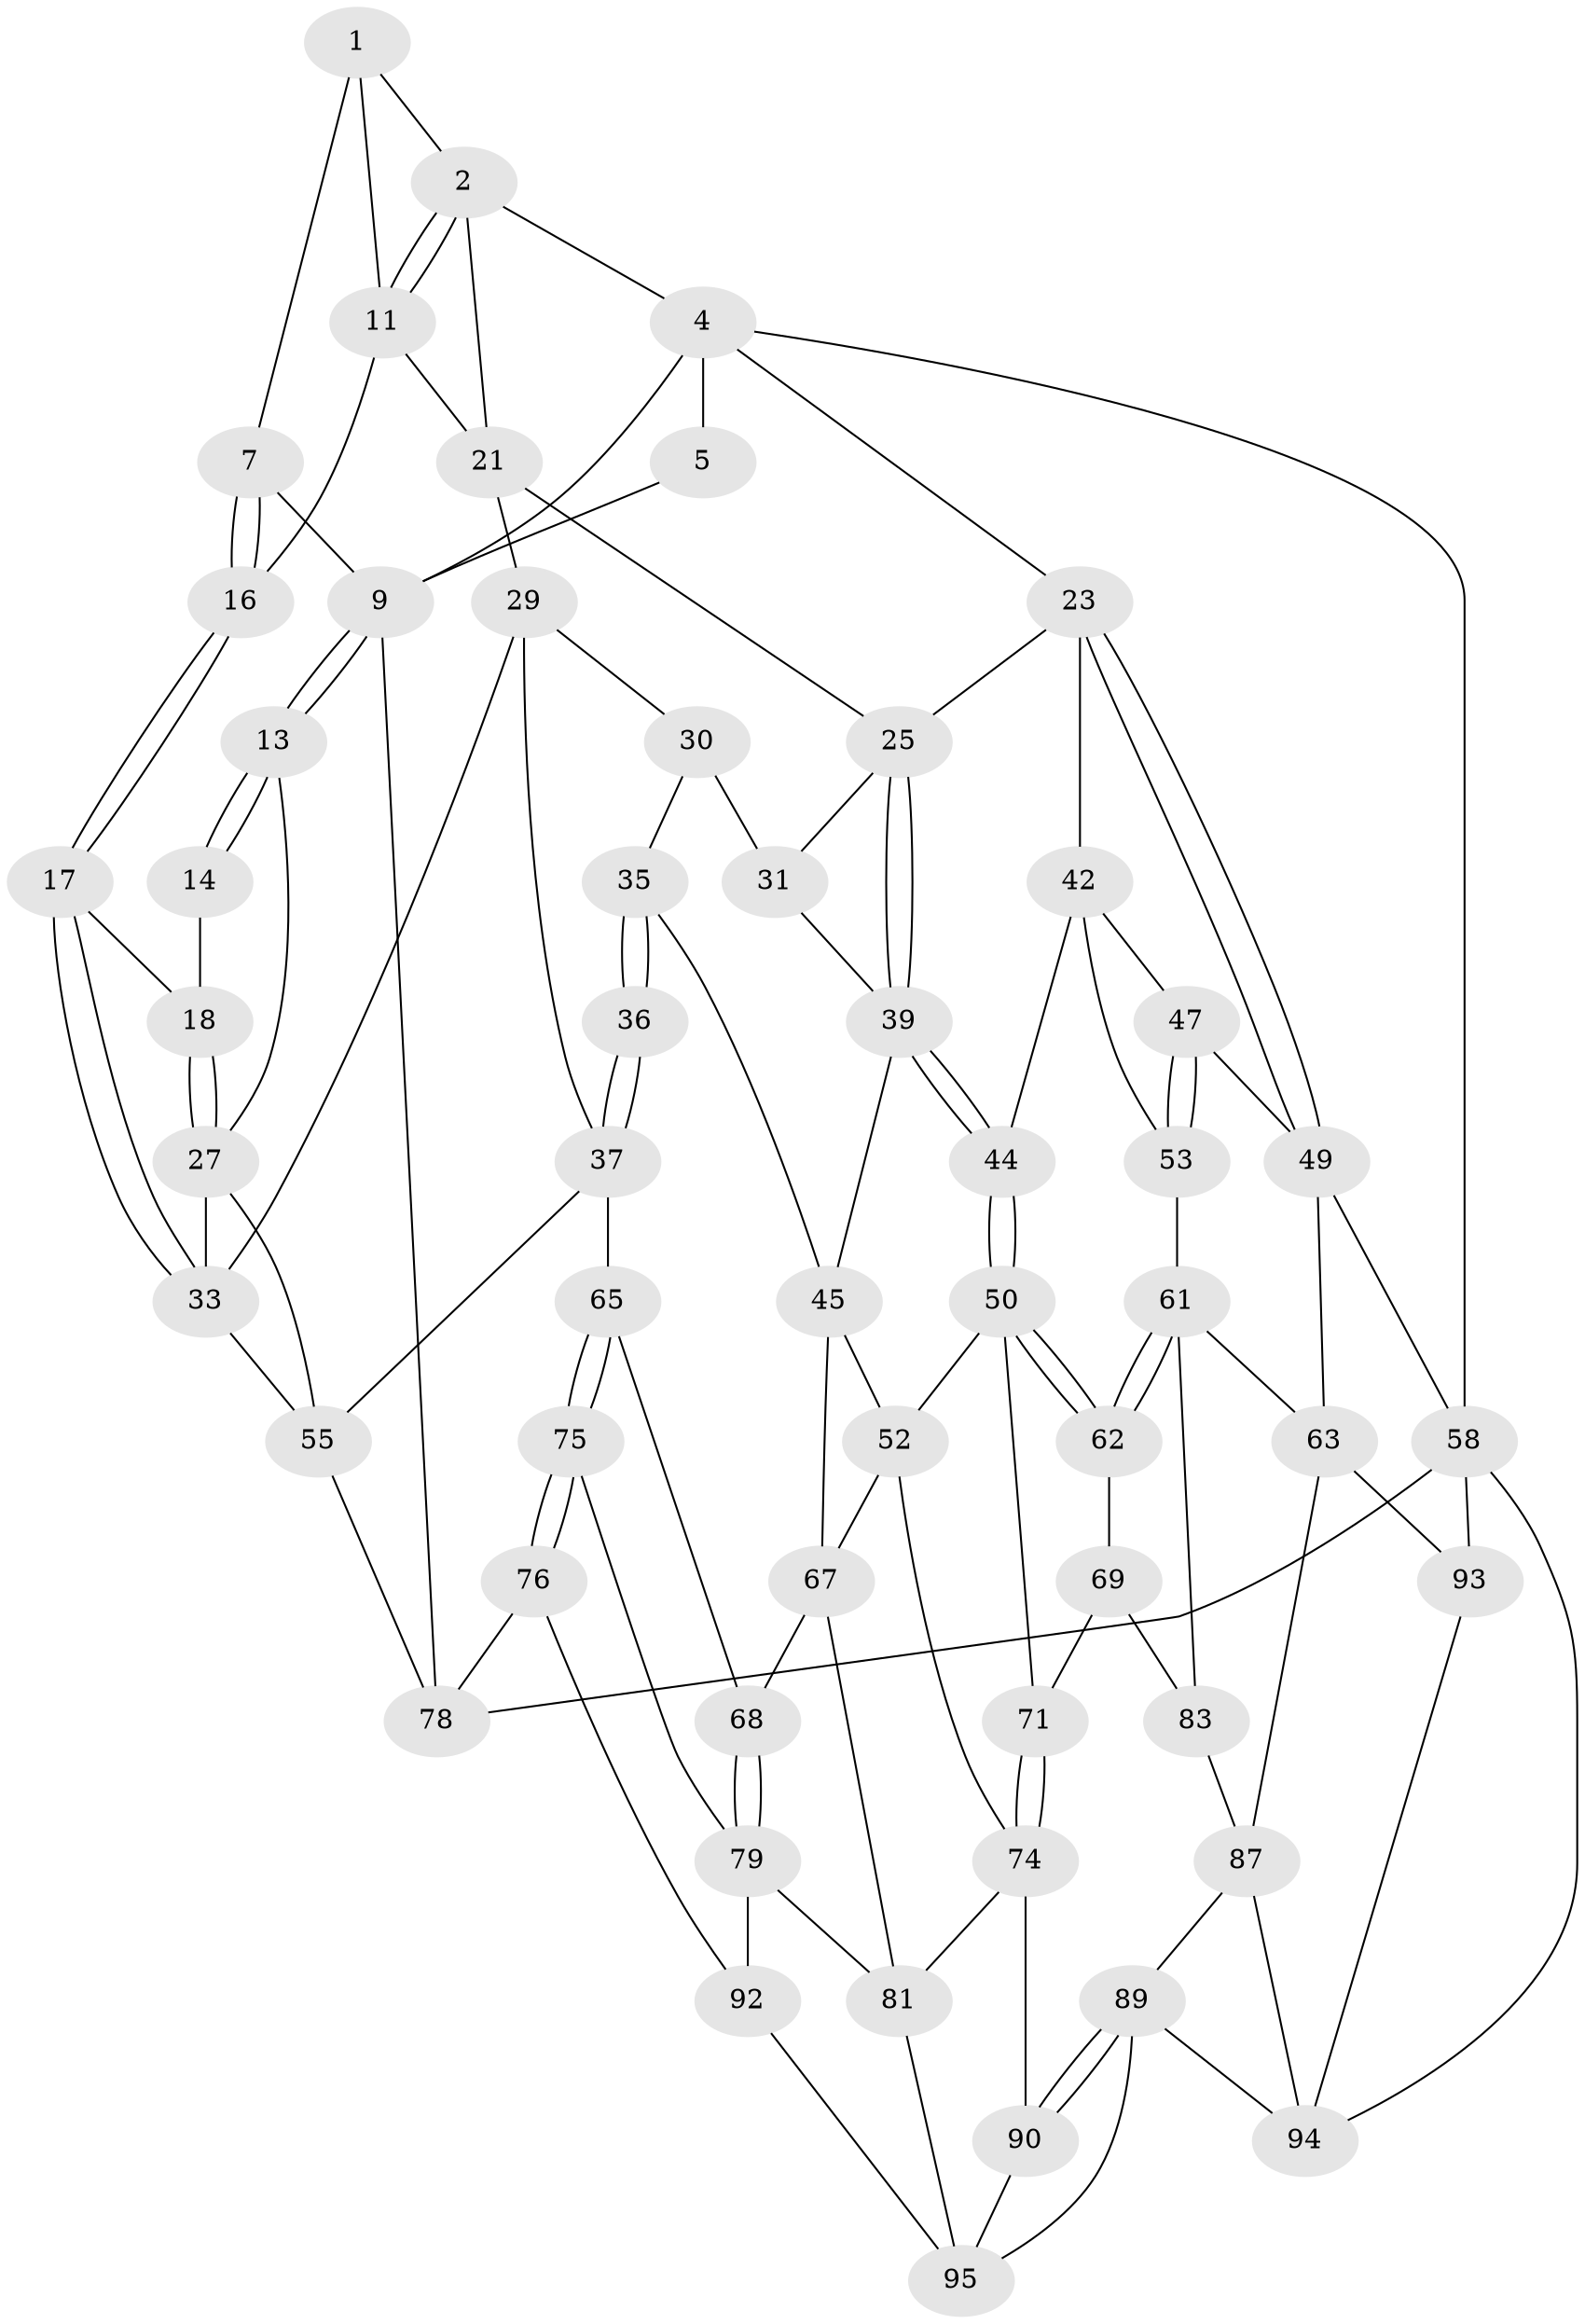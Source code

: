 // original degree distribution, {3: 0.04081632653061224, 4: 0.24489795918367346, 5: 0.4489795918367347, 6: 0.2653061224489796}
// Generated by graph-tools (version 1.1) at 2025/42/03/06/25 10:42:28]
// undirected, 56 vertices, 120 edges
graph export_dot {
graph [start="1"]
  node [color=gray90,style=filled];
  1 [pos="+0.2146801958760515+0",super="+6"];
  2 [pos="+0.33011831180396867+0.05455731848612822",super="+3"];
  4 [pos="+0.7573896558706755+0",super="+20"];
  5 [pos="+0.20198105427803675+0"];
  7 [pos="+0.13850070265975123+0.10224897072898083",super="+8"];
  9 [pos="+0+0",super="+10"];
  11 [pos="+0.34887155206729803+0.19308702767829355",super="+12"];
  13 [pos="+0+0.17778250682275373"];
  14 [pos="+0+0.18112632184910246",super="+15"];
  16 [pos="+0.1815914562943486+0.23738537660155254"];
  17 [pos="+0.15477362399367764+0.26763394903991217"];
  18 [pos="+0.13983304384616044+0.2704965722332056",super="+19"];
  21 [pos="+0.691061747036919+0",super="+22"];
  23 [pos="+1+0",super="+24"];
  25 [pos="+0.7772932154477972+0.2954301480486712",super="+26"];
  27 [pos="+0.04160036642113407+0.3782595561876352",super="+28"];
  29 [pos="+0.351098756878479+0.19706284564154544",super="+32"];
  30 [pos="+0.4106707642242544+0.24563373382849016",super="+34"];
  31 [pos="+0.5932935928704383+0.24318291512293722",super="+38"];
  33 [pos="+0.24157081519223633+0.4059097657847134",super="+41"];
  35 [pos="+0.4488765088487196+0.5215273668842141"];
  36 [pos="+0.4347458866157933+0.5193896740774436"];
  37 [pos="+0.3086095997764472+0.4679528392781129",super="+57"];
  39 [pos="+0.7077943186389557+0.38532506939099487",super="+40"];
  42 [pos="+0.8754537056519615+0.3484611257086543",super="+43"];
  44 [pos="+0.7702330847226121+0.5042705857882505"];
  45 [pos="+0.5446157968210357+0.5616655145005635",super="+46"];
  47 [pos="+0.9294887861704616+0.4036318845035761",super="+48"];
  49 [pos="+1+0.44627550145498635",super="+60"];
  50 [pos="+0.7035214577691117+0.5799718794732764",super="+51"];
  52 [pos="+0.5603095271436305+0.5707543471657364",super="+72"];
  53 [pos="+0.909940100913285+0.5459128483680881",super="+54"];
  55 [pos="+0.018213074224942553+0.5790755356318061",super="+56"];
  58 [pos="+1+1",super="+59"];
  61 [pos="+0.9303265517337705+0.6742766997540208",super="+64"];
  62 [pos="+0.7818491628373107+0.658845114624993"];
  63 [pos="+1+0.7565607203908747",super="+91"];
  65 [pos="+0.14620413234515942+0.6484682136008025",super="+66"];
  67 [pos="+0.43369150361437336+0.6735847825027839",super="+73"];
  68 [pos="+0.31540831452513246+0.7299667959506732"];
  69 [pos="+0.7520543294266183+0.7443074585706505",super="+70"];
  71 [pos="+0.6652746795299515+0.7746541506638983"];
  74 [pos="+0.5842479932791363+0.8303519590199565",super="+85"];
  75 [pos="+0.15838594646658632+0.6987378528538444",super="+80"];
  76 [pos="+0.06901324771721815+0.9108213007788696",super="+77"];
  78 [pos="+0+1"];
  79 [pos="+0.2813195246420526+0.7962831788730034",super="+82"];
  81 [pos="+0.4049064685383962+0.8414142988359942",super="+86"];
  83 [pos="+0.8737387299732029+0.7560999321686488",super="+84"];
  87 [pos="+0.7618227576972799+0.8482502335364919",super="+88"];
  89 [pos="+0.6533037459546707+1",super="+98"];
  90 [pos="+0.5991313764587741+0.9301085618451452"];
  92 [pos="+0.17756395530005156+1"];
  93 [pos="+0.8262763455237159+0.8744526114243567"];
  94 [pos="+0.8271655526876657+0.9434696386478141",super="+97"];
  95 [pos="+0.4364687148221755+0.9900692941376071",super="+96"];
  1 -- 2;
  1 -- 11;
  1 -- 7;
  2 -- 11;
  2 -- 11;
  2 -- 4;
  2 -- 21;
  4 -- 5;
  4 -- 9;
  4 -- 58;
  4 -- 23;
  5 -- 9;
  7 -- 16;
  7 -- 16;
  7 -- 9;
  9 -- 13;
  9 -- 13;
  9 -- 78;
  11 -- 16;
  11 -- 21;
  13 -- 14;
  13 -- 14;
  13 -- 27;
  14 -- 18 [weight=2];
  16 -- 17;
  16 -- 17;
  17 -- 18;
  17 -- 33;
  17 -- 33;
  18 -- 27;
  18 -- 27;
  21 -- 25;
  21 -- 29;
  23 -- 49;
  23 -- 49;
  23 -- 25;
  23 -- 42;
  25 -- 39;
  25 -- 39;
  25 -- 31;
  27 -- 55;
  27 -- 33;
  29 -- 30;
  29 -- 33;
  29 -- 37;
  30 -- 31 [weight=2];
  30 -- 35;
  31 -- 39;
  33 -- 55;
  35 -- 36;
  35 -- 36;
  35 -- 45;
  36 -- 37;
  36 -- 37;
  37 -- 65;
  37 -- 55;
  39 -- 44;
  39 -- 44;
  39 -- 45;
  42 -- 47;
  42 -- 44;
  42 -- 53;
  44 -- 50;
  44 -- 50;
  45 -- 52;
  45 -- 67;
  47 -- 53 [weight=2];
  47 -- 53;
  47 -- 49;
  49 -- 58;
  49 -- 63;
  50 -- 62;
  50 -- 62;
  50 -- 52;
  50 -- 71;
  52 -- 74;
  52 -- 67;
  53 -- 61;
  55 -- 78;
  58 -- 78;
  58 -- 93;
  58 -- 94;
  61 -- 62;
  61 -- 62;
  61 -- 83;
  61 -- 63;
  62 -- 69;
  63 -- 93;
  63 -- 87;
  65 -- 75;
  65 -- 75;
  65 -- 68;
  67 -- 68;
  67 -- 81;
  68 -- 79;
  68 -- 79;
  69 -- 83 [weight=2];
  69 -- 71;
  71 -- 74;
  71 -- 74;
  74 -- 81;
  74 -- 90;
  75 -- 76 [weight=2];
  75 -- 76;
  75 -- 79;
  76 -- 78;
  76 -- 92;
  79 -- 81;
  79 -- 92;
  81 -- 95;
  83 -- 87;
  87 -- 89;
  87 -- 94;
  89 -- 90;
  89 -- 90;
  89 -- 95;
  89 -- 94;
  90 -- 95;
  92 -- 95;
  93 -- 94;
}
